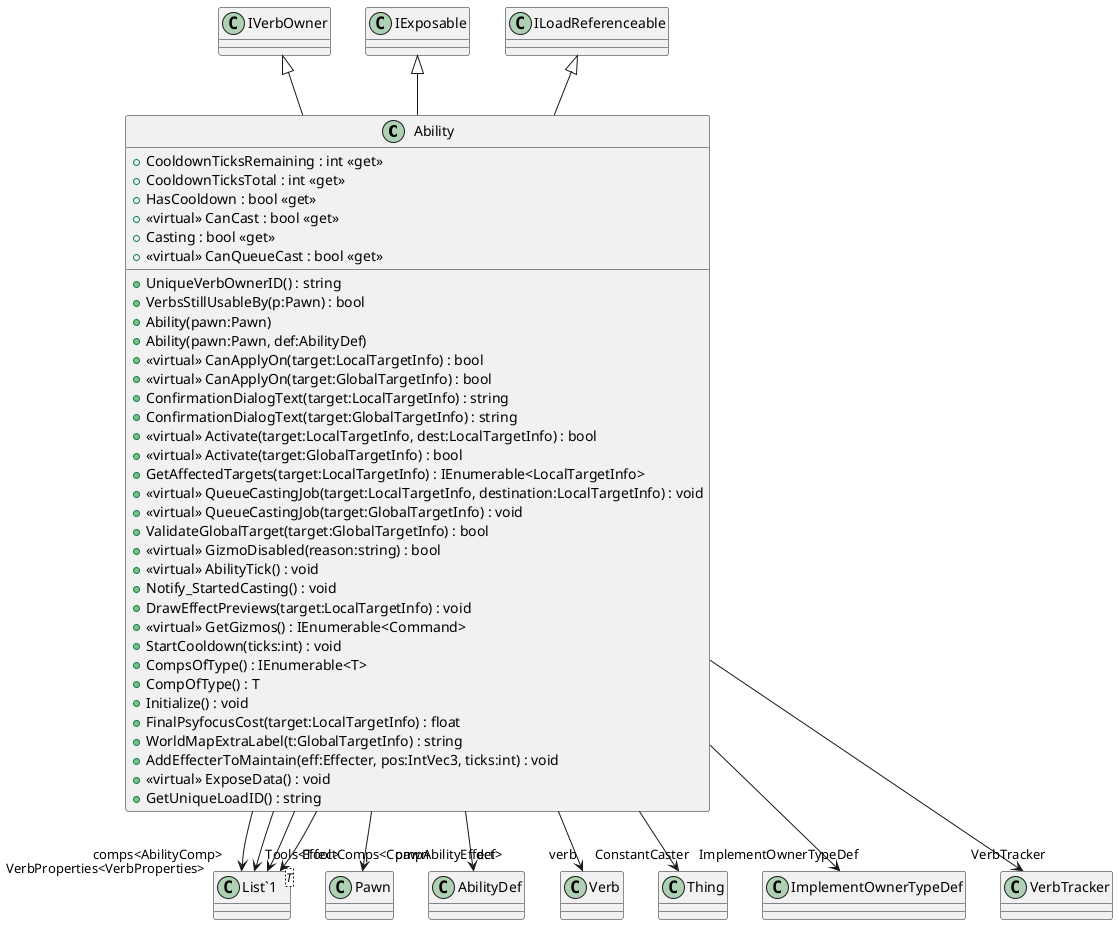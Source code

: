 @startuml
class Ability {
    + CooldownTicksRemaining : int <<get>>
    + CooldownTicksTotal : int <<get>>
    + HasCooldown : bool <<get>>
    + <<virtual>> CanCast : bool <<get>>
    + Casting : bool <<get>>
    + <<virtual>> CanQueueCast : bool <<get>>
    + UniqueVerbOwnerID() : string
    + VerbsStillUsableBy(p:Pawn) : bool
    + Ability(pawn:Pawn)
    + Ability(pawn:Pawn, def:AbilityDef)
    + <<virtual>> CanApplyOn(target:LocalTargetInfo) : bool
    + <<virtual>> CanApplyOn(target:GlobalTargetInfo) : bool
    + ConfirmationDialogText(target:LocalTargetInfo) : string
    + ConfirmationDialogText(target:GlobalTargetInfo) : string
    + <<virtual>> Activate(target:LocalTargetInfo, dest:LocalTargetInfo) : bool
    + <<virtual>> Activate(target:GlobalTargetInfo) : bool
    + GetAffectedTargets(target:LocalTargetInfo) : IEnumerable<LocalTargetInfo>
    + <<virtual>> QueueCastingJob(target:LocalTargetInfo, destination:LocalTargetInfo) : void
    + <<virtual>> QueueCastingJob(target:GlobalTargetInfo) : void
    + ValidateGlobalTarget(target:GlobalTargetInfo) : bool
    + <<virtual>> GizmoDisabled(reason:string) : bool
    + <<virtual>> AbilityTick() : void
    + Notify_StartedCasting() : void
    + DrawEffectPreviews(target:LocalTargetInfo) : void
    + <<virtual>> GetGizmos() : IEnumerable<Command>
    + StartCooldown(ticks:int) : void
    + CompsOfType() : IEnumerable<T>
    + CompOfType() : T
    + Initialize() : void
    + FinalPsyfocusCost(target:LocalTargetInfo) : float
    + WorldMapExtraLabel(t:GlobalTargetInfo) : string
    + AddEffecterToMaintain(eff:Effecter, pos:IntVec3, ticks:int) : void
    + <<virtual>> ExposeData() : void
    + GetUniqueLoadID() : string
}
class "List`1"<T> {
}
IVerbOwner <|-- Ability
IExposable <|-- Ability
ILoadReferenceable <|-- Ability
Ability --> "pawn" Pawn
Ability --> "def" AbilityDef
Ability --> "comps<AbilityComp>" "List`1"
Ability --> "verb" Verb
Ability --> "Tools<Tool>" "List`1"
Ability --> "ConstantCaster" Thing
Ability --> "VerbProperties<VerbProperties>" "List`1"
Ability --> "ImplementOwnerTypeDef" ImplementOwnerTypeDef
Ability --> "VerbTracker" VerbTracker
Ability --> "EffectComps<CompAbilityEffect>" "List`1"
@enduml
